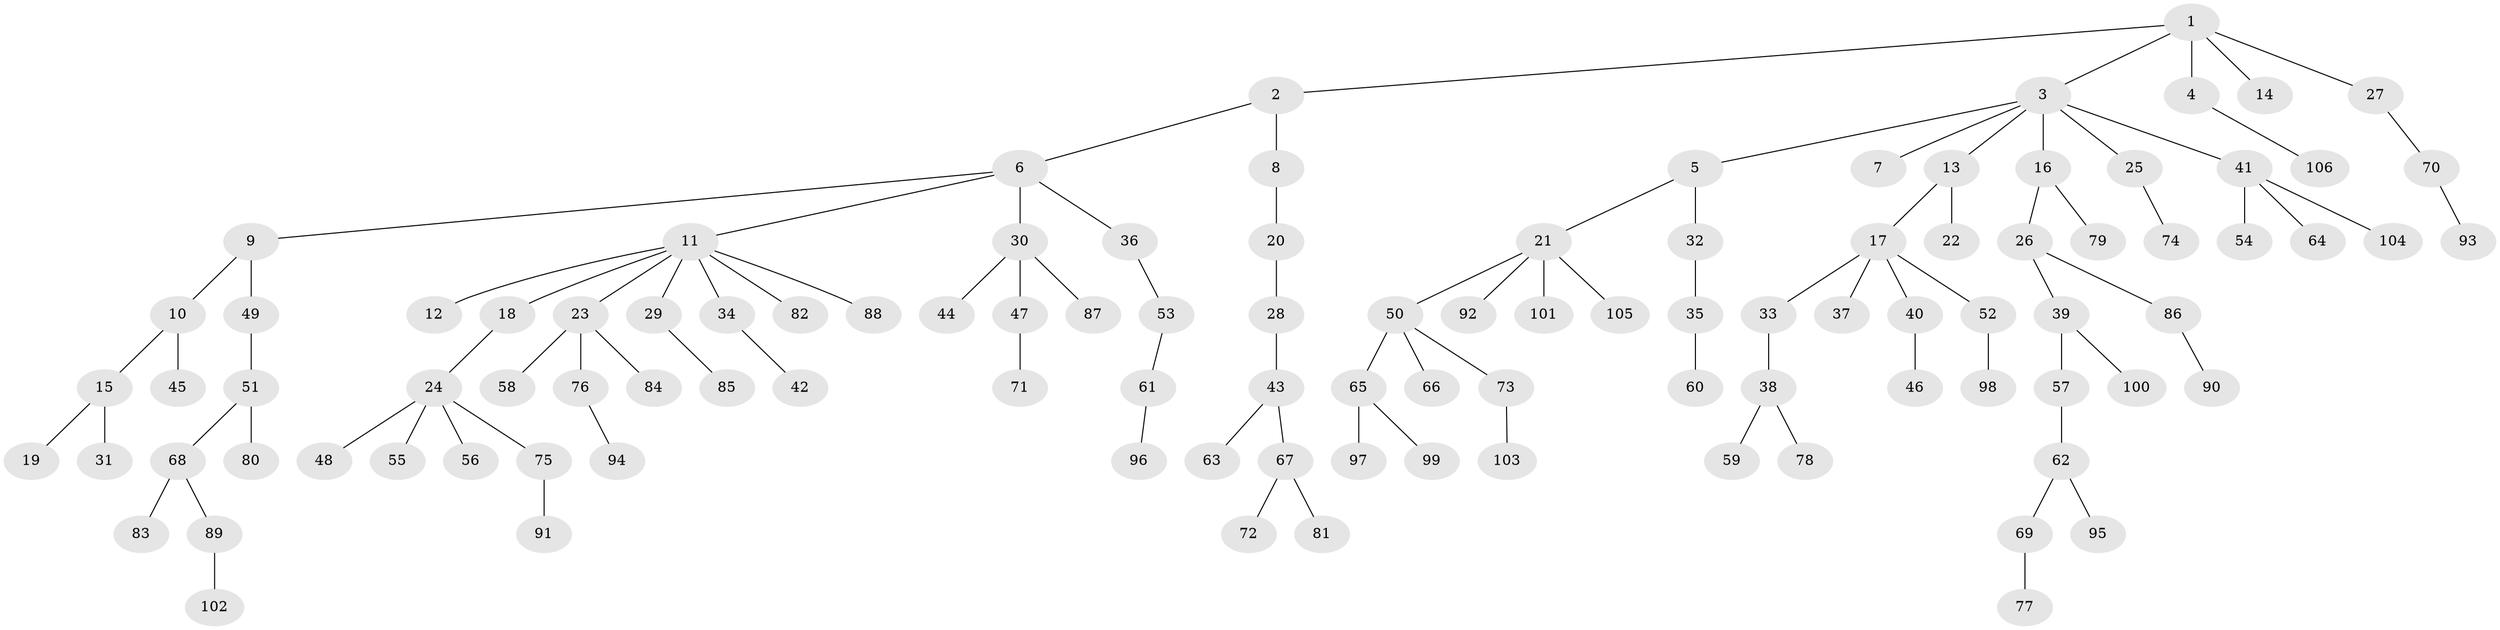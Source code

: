 // coarse degree distribution, {5: 0.015625, 3: 0.125, 7: 0.015625, 6: 0.015625, 4: 0.0625, 2: 0.296875, 1: 0.46875}
// Generated by graph-tools (version 1.1) at 2025/37/03/04/25 23:37:17]
// undirected, 106 vertices, 105 edges
graph export_dot {
  node [color=gray90,style=filled];
  1;
  2;
  3;
  4;
  5;
  6;
  7;
  8;
  9;
  10;
  11;
  12;
  13;
  14;
  15;
  16;
  17;
  18;
  19;
  20;
  21;
  22;
  23;
  24;
  25;
  26;
  27;
  28;
  29;
  30;
  31;
  32;
  33;
  34;
  35;
  36;
  37;
  38;
  39;
  40;
  41;
  42;
  43;
  44;
  45;
  46;
  47;
  48;
  49;
  50;
  51;
  52;
  53;
  54;
  55;
  56;
  57;
  58;
  59;
  60;
  61;
  62;
  63;
  64;
  65;
  66;
  67;
  68;
  69;
  70;
  71;
  72;
  73;
  74;
  75;
  76;
  77;
  78;
  79;
  80;
  81;
  82;
  83;
  84;
  85;
  86;
  87;
  88;
  89;
  90;
  91;
  92;
  93;
  94;
  95;
  96;
  97;
  98;
  99;
  100;
  101;
  102;
  103;
  104;
  105;
  106;
  1 -- 2;
  1 -- 3;
  1 -- 4;
  1 -- 14;
  1 -- 27;
  2 -- 6;
  2 -- 8;
  3 -- 5;
  3 -- 7;
  3 -- 13;
  3 -- 16;
  3 -- 25;
  3 -- 41;
  4 -- 106;
  5 -- 21;
  5 -- 32;
  6 -- 9;
  6 -- 11;
  6 -- 30;
  6 -- 36;
  8 -- 20;
  9 -- 10;
  9 -- 49;
  10 -- 15;
  10 -- 45;
  11 -- 12;
  11 -- 18;
  11 -- 23;
  11 -- 29;
  11 -- 34;
  11 -- 82;
  11 -- 88;
  13 -- 17;
  13 -- 22;
  15 -- 19;
  15 -- 31;
  16 -- 26;
  16 -- 79;
  17 -- 33;
  17 -- 37;
  17 -- 40;
  17 -- 52;
  18 -- 24;
  20 -- 28;
  21 -- 50;
  21 -- 92;
  21 -- 101;
  21 -- 105;
  23 -- 58;
  23 -- 76;
  23 -- 84;
  24 -- 48;
  24 -- 55;
  24 -- 56;
  24 -- 75;
  25 -- 74;
  26 -- 39;
  26 -- 86;
  27 -- 70;
  28 -- 43;
  29 -- 85;
  30 -- 44;
  30 -- 47;
  30 -- 87;
  32 -- 35;
  33 -- 38;
  34 -- 42;
  35 -- 60;
  36 -- 53;
  38 -- 59;
  38 -- 78;
  39 -- 57;
  39 -- 100;
  40 -- 46;
  41 -- 54;
  41 -- 64;
  41 -- 104;
  43 -- 63;
  43 -- 67;
  47 -- 71;
  49 -- 51;
  50 -- 65;
  50 -- 66;
  50 -- 73;
  51 -- 68;
  51 -- 80;
  52 -- 98;
  53 -- 61;
  57 -- 62;
  61 -- 96;
  62 -- 69;
  62 -- 95;
  65 -- 97;
  65 -- 99;
  67 -- 72;
  67 -- 81;
  68 -- 83;
  68 -- 89;
  69 -- 77;
  70 -- 93;
  73 -- 103;
  75 -- 91;
  76 -- 94;
  86 -- 90;
  89 -- 102;
}
